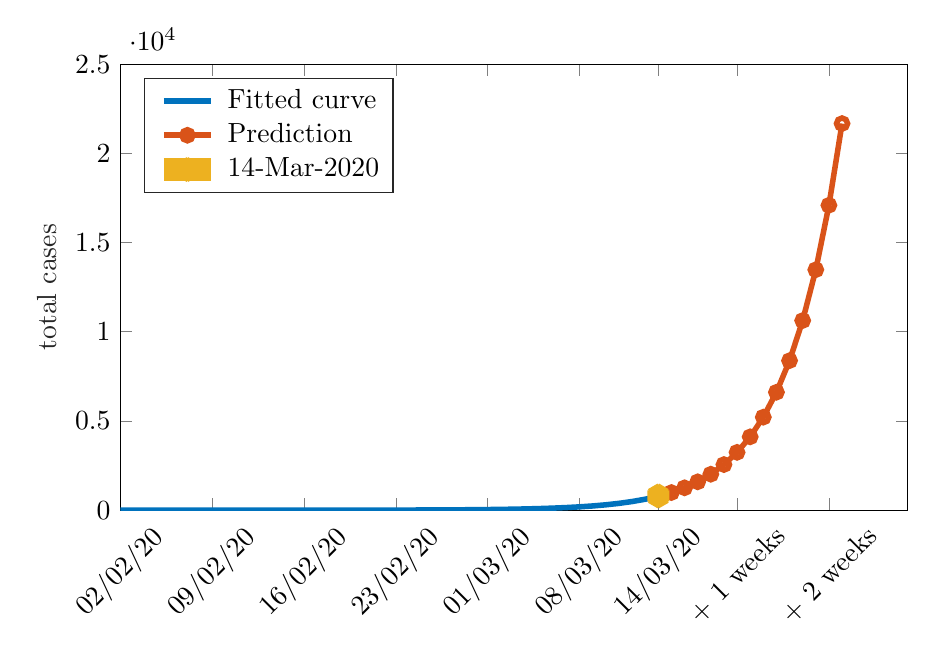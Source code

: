 % This file was created by matlab2tikz.
%
\definecolor{mycolor1}{rgb}{0.0,0.447,0.741}%
\definecolor{mycolor2}{rgb}{0.85,0.325,0.098}%
\definecolor{mycolor3}{rgb}{0.929,0.694,0.125}%
%
\begin{tikzpicture}

\begin{axis}[%
width=10cm,
height=5.665cm,
at={(0cm,0cm)},
scale only axis,
xmin=0,
xmax=60,
xtick={0,7,14,21,28,35,41,47,54},
xticklabels={{02/02/20},{09/02/20},{16/02/20},{23/02/20},{01/03/20},{08/03/20},{14/03/20},{+ 1 weeks},{+ 2 weeks}},
xticklabel style={rotate=45},
ymin=0,
ymax=25000,
ylabel style={font=\color{white!15!black}},
ylabel={total cases},
axis background/.style={fill=white},
legend style={at={(0.03,0.97)}, anchor=north west, legend cell align=left, align=left, draw=white!15!black}
]
\addplot [color=mycolor1, line width=2.0pt]
  table[row sep=crcr]{%
0	0.046\\
3	0.094\\
5	0.151\\
7	0.243\\
8	0.308\\
9	0.391\\
10	0.495\\
11	0.628\\
12	0.797\\
13	1.01\\
14	1.281\\
15	1.624\\
16	2.06\\
17	2.612\\
18	3.312\\
19	4.199\\
20	5.325\\
21	6.752\\
22	8.562\\
23	10.857\\
24	13.767\\
25	17.457\\
26	22.136\\
27	28.069\\
28	35.592\\
29	45.132\\
30	57.229\\
31	72.568\\
32	92.019\\
33	116.683\\
34	147.957\\
35	187.614\\
36	237.901\\
37	301.666\\
38	382.521\\
39	485.049\\
40	615.057\\
41	779.911\\
};
\addlegendentry{Fitted curve}

\addplot [color=mycolor2, line width=2.0pt, mark=o, mark options={solid, mycolor2}]
  table[row sep=crcr]{%
41	780\\
42	989\\
43	1254\\
44	1590\\
45	2016\\
46	2557\\
47	3242\\
48	4111\\
49	5213\\
50	6610\\
51	8382\\
52	10629\\
53	13477\\
54	17090\\
55	21670\\
};
\addlegendentry{Prediction}

\addplot [color=mycolor3, line width=8.0pt, draw=none, mark=asterisk, mark options={solid, mycolor3}]
  table[row sep=crcr]{%
41	800\\
};
\addlegendentry{14-Mar-2020}

\end{axis}
\end{tikzpicture}%